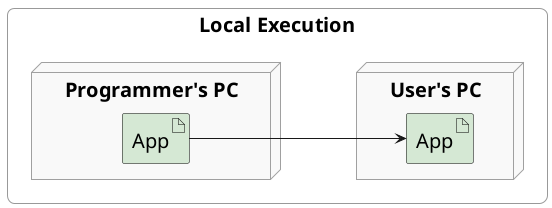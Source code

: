@startuml

skinparam defaultFontSize 20

skinparam node {
  BackgroundColor #F9F9F9
  BorderColor #A0A0A0
  RoundCorner 10
}
skinparam artifact {
  BackgroundColor #D5E8D4
  BorderColor black
}
skinparam cloud {
  BackgroundColor #D6EAF8
  BorderColor black
}

skinparam rectangle {
  BorderColor #999999
  FontStyle bold
  RoundCorner 15
}

' Force horizontal layout
left to right direction

rectangle "Local Execution" as Local {
    node "Programmer's PC" as PC1 {
        artifact "App" as App1
    }

    node "User's PC" as PC2 {
        artifact "App" as App2
    }

    App1 --> App2
}

@enduml
